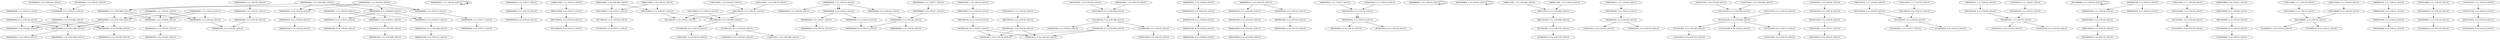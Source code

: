 digraph G {
    "0000000001_4-13_COV:86_LEN:10" -> "0000000010_5-14_COV:89_LEN:10";
    "0000000001_1-11_COV:20_LEN:10" -> "0000000001_1-11_COV:20_LEN:10";
    "0000000000_3-13_COV:16_LEN:10" -> "0000000000_4-14_COV:20_LEN:10";
    "1000011000_1-11_COV:31_LEN:10" -> "0000110000_2-12_COV:37_LEN:10";
    "1100110001_1-10_COV:227_LEN:10" -> "1001100010_2-11_COV:237_LEN:10";
    "0000000000_2-12_COV:75_LEN:10" -> "0000000000_3-13_COV:71_LEN:10";
    "0000000000_2-12_COV:28_LEN:10" -> "0000000000_3-13_COV:26_LEN:10";
    "1000000000_1-10_COV:432_LEN:10" -> "0000000000_2-12_COV:75_LEN:10";
    "1000000000_1-10_COV:432_LEN:10" -> "0000000000_2-11_COV:1286_LEN:10";
    "1000000000_1-10_COV:432_LEN:10" -> "0000000001_2-12_COV:28_LEN:10";
    "1000000000_1-10_COV:432_LEN:10" -> "0000000001_2-11_COV:695_LEN:10";
    "0000000000_2-12_COV:17_LEN:10" -> "0000000000_3-13_COV:16_LEN:10";
    "0010100010_2-11_COV:348_LEN:10" -> "0101000100_3-12_COV:348_LEN:10";
    "0000000001_1-11_COV:20_LEN:10" -> "0000000001_1-11_COV:20_LEN:10";
    "0011000100_3-12_COV:669_LEN:10" -> "0110001001_4-13_COV:634_LEN:10";
    "0011000100_3-12_COV:669_LEN:10" -> "0110001000_4-13_COV:35_LEN:10";
    "1000110001_1-10_COV:384_LEN:10" -> "0001100010_2-12_COV:17_LEN:10";
    "1000110001_1-10_COV:384_LEN:10" -> "0001100010_2-11_COV:417_LEN:10";
    "0000000001_1-10_COV:99_LEN:10" -> "0000000010_2-11_COV:103_LEN:10";
    "0010000000_1-10_COV:22_LEN:10" -> "0100000000_2-11_COV:213_LEN:10";
    "0000000000_3-13_COV:27_LEN:10" -> "0000000000_4-14_COV:32_LEN:10";
    "0000000001_3-12_COV:64_LEN:10" -> "0000000010_4-13_COV:63_LEN:10";
    "0000000000_1-11_COV:22_LEN:10" -> "0000000000_2-12_COV:30_LEN:10";
    "0000010000_4-13_COV:361_LEN:10" -> "0000100000_5-14_COV:369_LEN:10";
    "1000010010_1-11_COV:17_LEN:10" -> "0000100100_2-12_COV:19_LEN:10";
    "0000000001_1-11_COV:19_LEN:10" -> "0000000001_1-11_COV:19_LEN:10";
    "0001001001_3-13_COV:19_LEN:10" -> "0010010010_4-14_COV:20_LEN:10";
    "0000000100_4-13_COV:268_LEN:10" -> "0000001000_5-14_COV:271_LEN:10";
    "0001000000_1-10_COV:16_LEN:10" -> "0001000000_1-10_COV:16_LEN:10";
    "0000000000_3-13_COV:44_LEN:10" -> "0000000000_4-14_COV:50_LEN:10";
    "0001100100_3-12_COV:388_LEN:10" -> "0011001001_4-13_COV:374_LEN:10";
    "0000000000_3-13_COV:39_LEN:10" -> "0000000000_4-14_COV:50_LEN:10";
    "0001000100_2-12_COV:22_LEN:10" -> "0010001001_3-13_COV:36_LEN:10";
    "1010000000_1-10_COV:194_LEN:10" -> "0100000000_2-11_COV:213_LEN:10";
    "0110001001_4-13_COV:634_LEN:10" -> "1100010010_5-14_COV:261_LEN:10";
    "0110001001_4-13_COV:634_LEN:10" -> "1100010011_5-14_COV:383_LEN:10";
    "0100110101_1-10_COV:28_LEN:10" -> "1001101010_2-11_COV:398_LEN:10";
    "0100101001_4-13_COV:17_LEN:10" -> "1001010010_5-14_COV:16_LEN:10";
    "1001100010_2-11_COV:237_LEN:10" -> "0011000100_3-12_COV:669_LEN:10";
    "1001100010_2-11_COV:237_LEN:10" -> "0011000101_3-13_COV:21_LEN:10";
    "1001100100_2-12_COV:19_LEN:10" -> "0011001001_3-13_COV:29_LEN:10";
    "0000000000_2-12_COV:27_LEN:10" -> "0000000000_3-13_COV:26_LEN:10";
    "0000001000_3-13_COV:18_LEN:10" -> "0000010000_4-14_COV:19_LEN:10";
    "1000000000_1-11_COV:22_LEN:10" -> "0000000001_3-12_COV:64_LEN:10";
    "1000000000_1-11_COV:22_LEN:10" -> "0000000000_3-13_COV:44_LEN:10";
    "1000000000_1-11_COV:22_LEN:10" -> "0000000000_3-12_COV:1225_LEN:10";
    "0010001001_4-13_COV:27_LEN:10" -> "0100010010_5-14_COV:345_LEN:10";
    "0010001001_4-13_COV:27_LEN:10" -> "0100010011_5-14_COV:16_LEN:10";
    "0110101001_4-13_COV:363_LEN:10" -> "1101010010_5-14_COV:355_LEN:10";
    "1001010001_1-10_COV:330_LEN:10" -> "0010100010_2-11_COV:348_LEN:10";
    "0000000000_1-11_COV:18_LEN:10" -> "0000000000_2-12_COV:19_LEN:10";
    "0000000010_3-12_COV:271_LEN:10" -> "0000000100_4-13_COV:268_LEN:10";
    "1100110010_1-11_COV:19_LEN:10" -> "1001100100_2-12_COV:19_LEN:10";
    "0000000000_2-11_COV:1286_LEN:10" -> "0000000001_3-12_COV:64_LEN:10";
    "0000000000_2-11_COV:1286_LEN:10" -> "0000000000_3-13_COV:44_LEN:10";
    "0000000000_2-11_COV:1286_LEN:10" -> "0000000000_3-12_COV:1225_LEN:10";
    "0011000101_3-13_COV:30_LEN:10" -> "0110001011_4-14_COV:17_LEN:10";
    "0000000000_3-13_COV:71_LEN:10" -> "0000000000_4-14_COV:77_LEN:10";
    "0000001000_3-12_COV:355_LEN:10" -> "0000010000_4-13_COV:361_LEN:10";
    "0000000010_4-13_COV:63_LEN:10" -> "0000000100_5-14_COV:64_LEN:10";
    "0001100010_2-12_COV:17_LEN:10" -> "0011000101_3-13_COV:30_LEN:10";
    "0000000100_2-11_COV:355_LEN:10" -> "0000001000_3-12_COV:355_LEN:10";
    "0000000010_3-13_COV:41_LEN:10" -> "0000000100_4-14_COV:40_LEN:10";
    "0000000100_3-12_COV:96_LEN:10" -> "0000001000_4-13_COV:84_LEN:10";
    "1000100010_1-11_COV:44_LEN:10" -> "0001000100_2-12_COV:48_LEN:10";
    "1010001001_4-13_COV:308_LEN:10" -> "0100010010_5-14_COV:345_LEN:10";
    "1010001001_4-13_COV:308_LEN:10" -> "0100010011_5-14_COV:16_LEN:10";
    "0000000000_1-11_COV:25_LEN:10" -> "0000000001_3-12_COV:64_LEN:10";
    "0000000000_1-11_COV:25_LEN:10" -> "0000000000_3-13_COV:44_LEN:10";
    "0000000000_1-11_COV:25_LEN:10" -> "0000000000_3-12_COV:1225_LEN:10";
    "0010010100_3-12_COV:18_LEN:10" -> "0100101001_4-13_COV:17_LEN:10";
    "1100100101_1-10_COV:18_LEN:10" -> "1001001010_2-11_COV:18_LEN:10";
    "0011000000_3-12_COV:16_LEN:10" -> "0011000000_3-12_COV:16_LEN:10";
    "0000110001_1-10_COV:32_LEN:10" -> "0001100010_2-12_COV:17_LEN:10";
    "0000110001_1-10_COV:32_LEN:10" -> "0001100010_2-11_COV:417_LEN:10";
    "0000000000_1-11_COV:35_LEN:10" -> "0000000000_2-12_COV:45_LEN:10";
    "0000100100_2-12_COV:19_LEN:10" -> "0001001001_3-13_COV:19_LEN:10";
    "1001001010_2-11_COV:18_LEN:10" -> "0010010100_3-12_COV:18_LEN:10";
    "0000001000_2-11_COV:30_LEN:10" -> "0000010000_3-12_COV:29_LEN:10";
    "0010001001_3-13_COV:30_LEN:10" -> "0100010010_5-14_COV:345_LEN:10";
    "0010001001_3-13_COV:30_LEN:10" -> "0100010011_5-14_COV:16_LEN:10";
    "1100110100_1-11_COV:48_LEN:10" -> "1001101000_2-12_COV:49_LEN:10";
    "0000100100_2-12_COV:19_LEN:10" -> "0001001001_3-13_COV:19_LEN:10";
    "0011001001_4-13_COV:374_LEN:10" -> "0110010010_5-14_COV:378_LEN:10";
    "0000000000_1-10_COV:1601_LEN:10" -> "0000000000_2-12_COV:75_LEN:10";
    "0000000000_1-10_COV:1601_LEN:10" -> "0000000000_2-11_COV:1286_LEN:10";
    "0000000000_1-10_COV:1601_LEN:10" -> "0000000001_2-12_COV:28_LEN:10";
    "0000000000_1-10_COV:1601_LEN:10" -> "0000000001_2-11_COV:695_LEN:10";
    "0000000010_2-11_COV:103_LEN:10" -> "0000000100_3-12_COV:96_LEN:10";
    "0100000000_2-11_COV:213_LEN:10" -> "1000000000_3-12_COV:208_LEN:10";
    "0000000000_3-12_COV:1225_LEN:10" -> "0000000001_4-13_COV:86_LEN:10";
    "0000000000_3-12_COV:1225_LEN:10" -> "0000000000_4-14_COV:69_LEN:10";
    "0000000000_3-12_COV:1225_LEN:10" -> "0000000000_4-13_COV:1306_LEN:10";
    "0001010001_1-10_COV:18_LEN:10" -> "0010100010_2-11_COV:348_LEN:10";
    "0000000100_1-10_COV:37_LEN:10" -> "0000001001_2-11_COV:18_LEN:10";
    "0000000100_1-10_COV:37_LEN:10" -> "0000001000_2-11_COV:30_LEN:10";
    "0000000000_2-12_COV:45_LEN:10" -> "0000000000_3-13_COV:39_LEN:10";
    "1000010001_1-10_COV:16_LEN:10" -> "0000100010_2-11_COV:18_LEN:10";
    "0010000000_4-13_COV:20_LEN:10" -> "0100000000_5-14_COV:19_LEN:10";
    "0001100000_2-12_COV:28_LEN:10" -> "0011000001_3-13_COV:45_LEN:10";
    "1000110010_1-11_COV:20_LEN:10" -> "0001100100_2-12_COV:20_LEN:10";
    "0000000010_1-10_COV:372_LEN:10" -> "0000000100_2-11_COV:355_LEN:10";
    "0000000010_1-10_COV:372_LEN:10" -> "0000000100_2-12_COV:18_LEN:10";
    "0000000110_4-13_COV:399_LEN:10" -> "0000001100_5-14_COV:398_LEN:10";
    "0000110010_2-11_COV:390_LEN:10" -> "0001100100_3-12_COV:388_LEN:10";
    "0000000000_1-11_COV:17_LEN:10" -> "0000000000_2-12_COV:27_LEN:10";
    "0000000000_1-11_COV:18_LEN:10" -> "0000000000_2-12_COV:25_LEN:10";
    "0000000000_4-13_COV:1306_LEN:10" -> "0000000001_5-14_COV:22_LEN:10";
    "0000000000_4-13_COV:1306_LEN:10" -> "0000000000_5-14_COV:1296_LEN:10";
    "0000000100_1-11_COV:21_LEN:10" -> "0000001000_2-12_COV:21_LEN:10";
    "0000000100_2-12_COV:18_LEN:10" -> "0000001000_3-13_COV:18_LEN:10";
    "0100110001_1-10_COV:16_LEN:10" -> "1001100010_2-11_COV:237_LEN:10";
    "1001101000_2-12_COV:49_LEN:10" -> "0011010001_3-13_COV:49_LEN:10";
    "0011000001_3-13_COV:45_LEN:10" -> "0110000011_4-14_COV:23_LEN:10";
    "0011000001_3-13_COV:45_LEN:10" -> "0110000010_4-14_COV:23_LEN:10";
    "0000000001_2-12_COV:28_LEN:10" -> "0000000010_3-13_COV:29_LEN:10";
    "0101000100_3-12_COV:348_LEN:10" -> "1010001000_4-14_COV:22_LEN:10";
    "0101000100_3-12_COV:348_LEN:10" -> "1010001001_4-13_COV:308_LEN:10";
    "0101000100_3-12_COV:348_LEN:10" -> "1010001000_4-13_COV:23_LEN:10";
    "1001101010_1-11_COV:29_LEN:10" -> "0011010100_3-12_COV:406_LEN:10";
    "0001000100_2-12_COV:48_LEN:10" -> "0010001001_3-13_COV:72_LEN:10";
    "0000000000_3-13_COV:23_LEN:10" -> "0000000000_4-14_COV:35_LEN:10";
    "0110001000_4-13_COV:35_LEN:10" -> "1100010001_5-14_COV:20_LEN:10";
    "1000100010_1-11_COV:29_LEN:10" -> "0001000100_2-12_COV:29_LEN:10";
    "1001010000_1-11_COV:24_LEN:10" -> "0010100000_2-12_COV:26_LEN:10";
    "1001010100_2-12_COV:19_LEN:10" -> "0010101001_3-13_COV:20_LEN:10";
    "0001100010_2-11_COV:417_LEN:10" -> "0011000100_3-12_COV:669_LEN:10";
    "0001100010_2-11_COV:417_LEN:10" -> "0011000101_3-13_COV:21_LEN:10";
    "1000011001_1-10_COV:366_LEN:10" -> "0000110010_2-11_COV:390_LEN:10";
    "1100110000_1-11_COV:20_LEN:10" -> "1001100000_2-12_COV:19_LEN:10";
    "0000010000_3-12_COV:29_LEN:10" -> "0000100000_4-13_COV:29_LEN:10";
    "0000000000_1-11_COV:18_LEN:10" -> "0000000000_2-12_COV:28_LEN:10";
    "1000110000_1-11_COV:26_LEN:10" -> "0001100000_2-12_COV:28_LEN:10";
    "0000001000_2-12_COV:21_LEN:10" -> "0000010000_3-13_COV:21_LEN:10";
    "0001001001_3-13_COV:19_LEN:10" -> "0010010010_4-14_COV:18_LEN:10";
    "0000000000_1-11_COV:18_LEN:10" -> "0000000000_2-12_COV:25_LEN:10";
    "0001100001_3-13_COV:36_LEN:10" -> "0011000010_4-14_COV:37_LEN:10";
    "1000100010_1-11_COV:20_LEN:10" -> "0001000100_2-12_COV:22_LEN:10";
    "0000011001_1-10_COV:24_LEN:10" -> "0000110010_2-11_COV:390_LEN:10";
    "0001000100_3-12_COV:29_LEN:10" -> "0010001001_4-13_COV:27_LEN:10";
    "0001000000_3-12_COV:19_LEN:10" -> "0010000000_4-13_COV:20_LEN:10";
    "1000010010_1-11_COV:18_LEN:10" -> "0000100100_2-12_COV:19_LEN:10";
    "0000000001_2-11_COV:695_LEN:10" -> "0000000010_3-12_COV:271_LEN:10";
    "0000000001_2-11_COV:695_LEN:10" -> "0000000010_3-13_COV:41_LEN:10";
    "0000000001_2-11_COV:695_LEN:10" -> "0000000011_3-12_COV:411_LEN:10";
    "0000000011_3-12_COV:411_LEN:10" -> "0000000110_4-13_COV:399_LEN:10";
    "0000000000_2-12_COV:25_LEN:10" -> "0000000000_3-13_COV:23_LEN:10";
    "0000000010_3-13_COV:29_LEN:10" -> "0000000100_4-14_COV:28_LEN:10";
    "0000010000_1-10_COV:21_LEN:10" -> "0000100000_2-11_COV:20_LEN:10";
    "1001100000_2-12_COV:19_LEN:10" -> "0011000001_3-13_COV:45_LEN:10";
    "0000000000_2-12_COV:25_LEN:10" -> "0000000000_3-13_COV:27_LEN:10";
    "0011001001_3-13_COV:29_LEN:10" -> "0110010011_4-14_COV:17_LEN:10";
    "0000000000_3-13_COV:26_LEN:10" -> "0000000000_4-14_COV:29_LEN:10";
    "1010001000_4-13_COV:23_LEN:10" -> "0100010000_5-14_COV:25_LEN:10";
    "0000000001_1-11_COV:29_LEN:10" -> "0000000010_3-12_COV:271_LEN:10";
    "0000000001_1-11_COV:29_LEN:10" -> "0000000010_3-13_COV:41_LEN:10";
    "0000000001_1-11_COV:29_LEN:10" -> "0000000011_3-12_COV:411_LEN:10";
    "1100100010_1-11_COV:23_LEN:10" -> "1001000100_2-12_COV:25_LEN:10";
    "1100110101_1-10_COV:366_LEN:10" -> "1001101010_2-11_COV:398_LEN:10";
    "0000010000_3-13_COV:21_LEN:10" -> "0000100000_4-14_COV:21_LEN:10";
    "1000000000_3-12_COV:208_LEN:10" -> "0000000001_4-13_COV:86_LEN:10";
    "1000000000_3-12_COV:208_LEN:10" -> "0000000000_4-14_COV:69_LEN:10";
    "1000000000_3-12_COV:208_LEN:10" -> "0000000000_4-13_COV:1306_LEN:10";
    "1001101010_2-11_COV:398_LEN:10" -> "0011010100_3-12_COV:406_LEN:10";
    "0010001001_3-13_COV:72_LEN:10" -> "0100010011_4-14_COV:41_LEN:10";
    "0010001001_3-13_COV:72_LEN:10" -> "0100010010_4-14_COV:29_LEN:10";
    "1100101010_1-11_COV:18_LEN:10" -> "1001010100_2-12_COV:19_LEN:10";
    "0001100100_2-12_COV:20_LEN:10" -> "0011001001_3-13_COV:29_LEN:10";
    "0011010100_3-12_COV:406_LEN:10" -> "0110101000_4-14_COV:26_LEN:10";
    "0011010100_3-12_COV:406_LEN:10" -> "0110101001_4-13_COV:363_LEN:10";
    "0011010100_3-12_COV:406_LEN:10" -> "0110101000_4-13_COV:27_LEN:10";
    "0011010001_3-13_COV:49_LEN:10" -> "0110100010_4-14_COV:50_LEN:10";
    "0000100010_2-11_COV:18_LEN:10" -> "0001000100_3-12_COV:29_LEN:10";
    "0110101000_4-13_COV:27_LEN:10" -> "1101010000_5-14_COV:30_LEN:10";
    "0000100000_4-13_COV:29_LEN:10" -> "0001000000_5-14_COV:30_LEN:10";
    "0001000100_2-12_COV:29_LEN:10" -> "0010001001_3-13_COV:30_LEN:10";
    "0000001000_4-13_COV:84_LEN:10" -> "0000010000_5-14_COV:89_LEN:10";
    "0010101001_3-13_COV:20_LEN:10" -> "0101010010_4-14_COV:18_LEN:10";
    "0010100000_2-12_COV:26_LEN:10" -> "0101000001_3-13_COV:24_LEN:10";
    "0000000000_3-13_COV:26_LEN:10" -> "0000000000_4-14_COV:35_LEN:10";
    "0000110000_2-12_COV:37_LEN:10" -> "0001100001_3-13_COV:36_LEN:10";
    "0101000001_3-13_COV:24_LEN:10" -> "1010000010_4-14_COV:24_LEN:10";
    "0000000000_2-12_COV:30_LEN:10" -> "0000000001_4-13_COV:86_LEN:10";
    "0000000000_2-12_COV:30_LEN:10" -> "0000000000_4-14_COV:69_LEN:10";
    "0000000000_2-12_COV:30_LEN:10" -> "0000000000_4-13_COV:1306_LEN:10";
    "0010001001_3-13_COV:36_LEN:10" -> "0100010011_4-14_COV:19_LEN:10";
    "0010001001_3-13_COV:36_LEN:10" -> "0100010010_4-14_COV:16_LEN:10";
    "0000100000_2-11_COV:20_LEN:10" -> "0001000000_3-12_COV:19_LEN:10";
    "1001100010_1-11_COV:35_LEN:10" -> "0011000100_3-12_COV:669_LEN:10";
    "1001100010_1-11_COV:35_LEN:10" -> "0011000101_3-13_COV:21_LEN:10";
    "1001000100_2-12_COV:25_LEN:10" -> "0010001001_3-13_COV:72_LEN:10";
    "0011001001_3-13_COV:29_LEN:10" -> "0110010010_4-14_COV:19_LEN:10";
}
